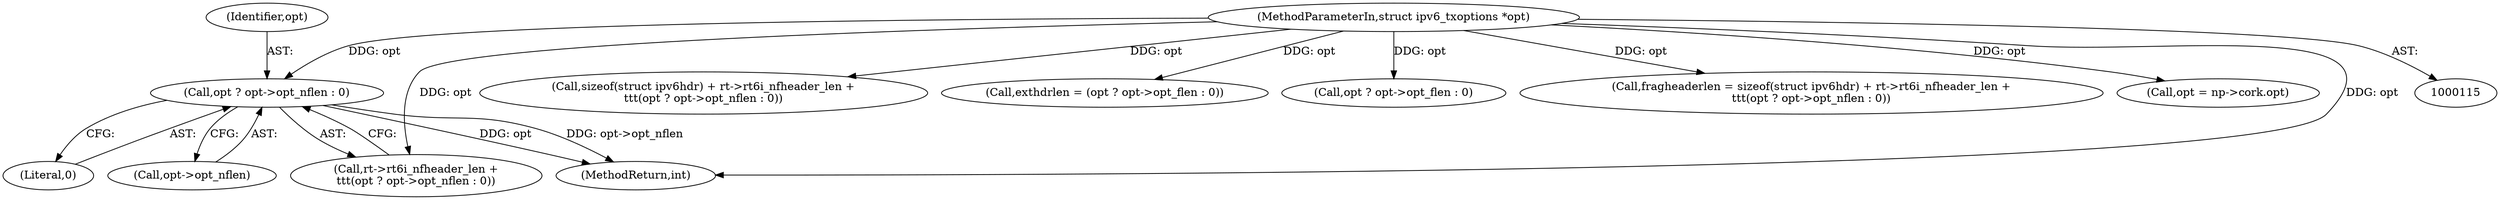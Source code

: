 digraph "0_linux_2811ebac2521ceac84f2bdae402455baa6a7fb47@pointer" {
"1000588" [label="(Call,opt ? opt->opt_nflen : 0)"];
"1000123" [label="(MethodParameterIn,struct ipv6_txoptions *opt)"];
"1000588" [label="(Call,opt ? opt->opt_nflen : 0)"];
"1000581" [label="(Call,sizeof(struct ipv6hdr) + rt->rt6i_nfheader_len +\n\t\t\t(opt ? opt->opt_nflen : 0))"];
"1000504" [label="(Call,exthdrlen = (opt ? opt->opt_flen : 0))"];
"1000593" [label="(Literal,0)"];
"1000506" [label="(Call,opt ? opt->opt_flen : 0)"];
"1000579" [label="(Call,fragheaderlen = sizeof(struct ipv6hdr) + rt->rt6i_nfheader_len +\n\t\t\t(opt ? opt->opt_nflen : 0))"];
"1000589" [label="(Identifier,opt)"];
"1000590" [label="(Call,opt->opt_nflen)"];
"1000584" [label="(Call,rt->rt6i_nfheader_len +\n\t\t\t(opt ? opt->opt_nflen : 0))"];
"1000550" [label="(Call,opt = np->cork.opt)"];
"1001341" [label="(MethodReturn,int)"];
"1000123" [label="(MethodParameterIn,struct ipv6_txoptions *opt)"];
"1000588" -> "1000584"  [label="AST: "];
"1000588" -> "1000590"  [label="CFG: "];
"1000588" -> "1000593"  [label="CFG: "];
"1000589" -> "1000588"  [label="AST: "];
"1000590" -> "1000588"  [label="AST: "];
"1000593" -> "1000588"  [label="AST: "];
"1000584" -> "1000588"  [label="CFG: "];
"1000588" -> "1001341"  [label="DDG: opt"];
"1000588" -> "1001341"  [label="DDG: opt->opt_nflen"];
"1000123" -> "1000588"  [label="DDG: opt"];
"1000123" -> "1000115"  [label="AST: "];
"1000123" -> "1001341"  [label="DDG: opt"];
"1000123" -> "1000504"  [label="DDG: opt"];
"1000123" -> "1000506"  [label="DDG: opt"];
"1000123" -> "1000550"  [label="DDG: opt"];
"1000123" -> "1000579"  [label="DDG: opt"];
"1000123" -> "1000581"  [label="DDG: opt"];
"1000123" -> "1000584"  [label="DDG: opt"];
}

